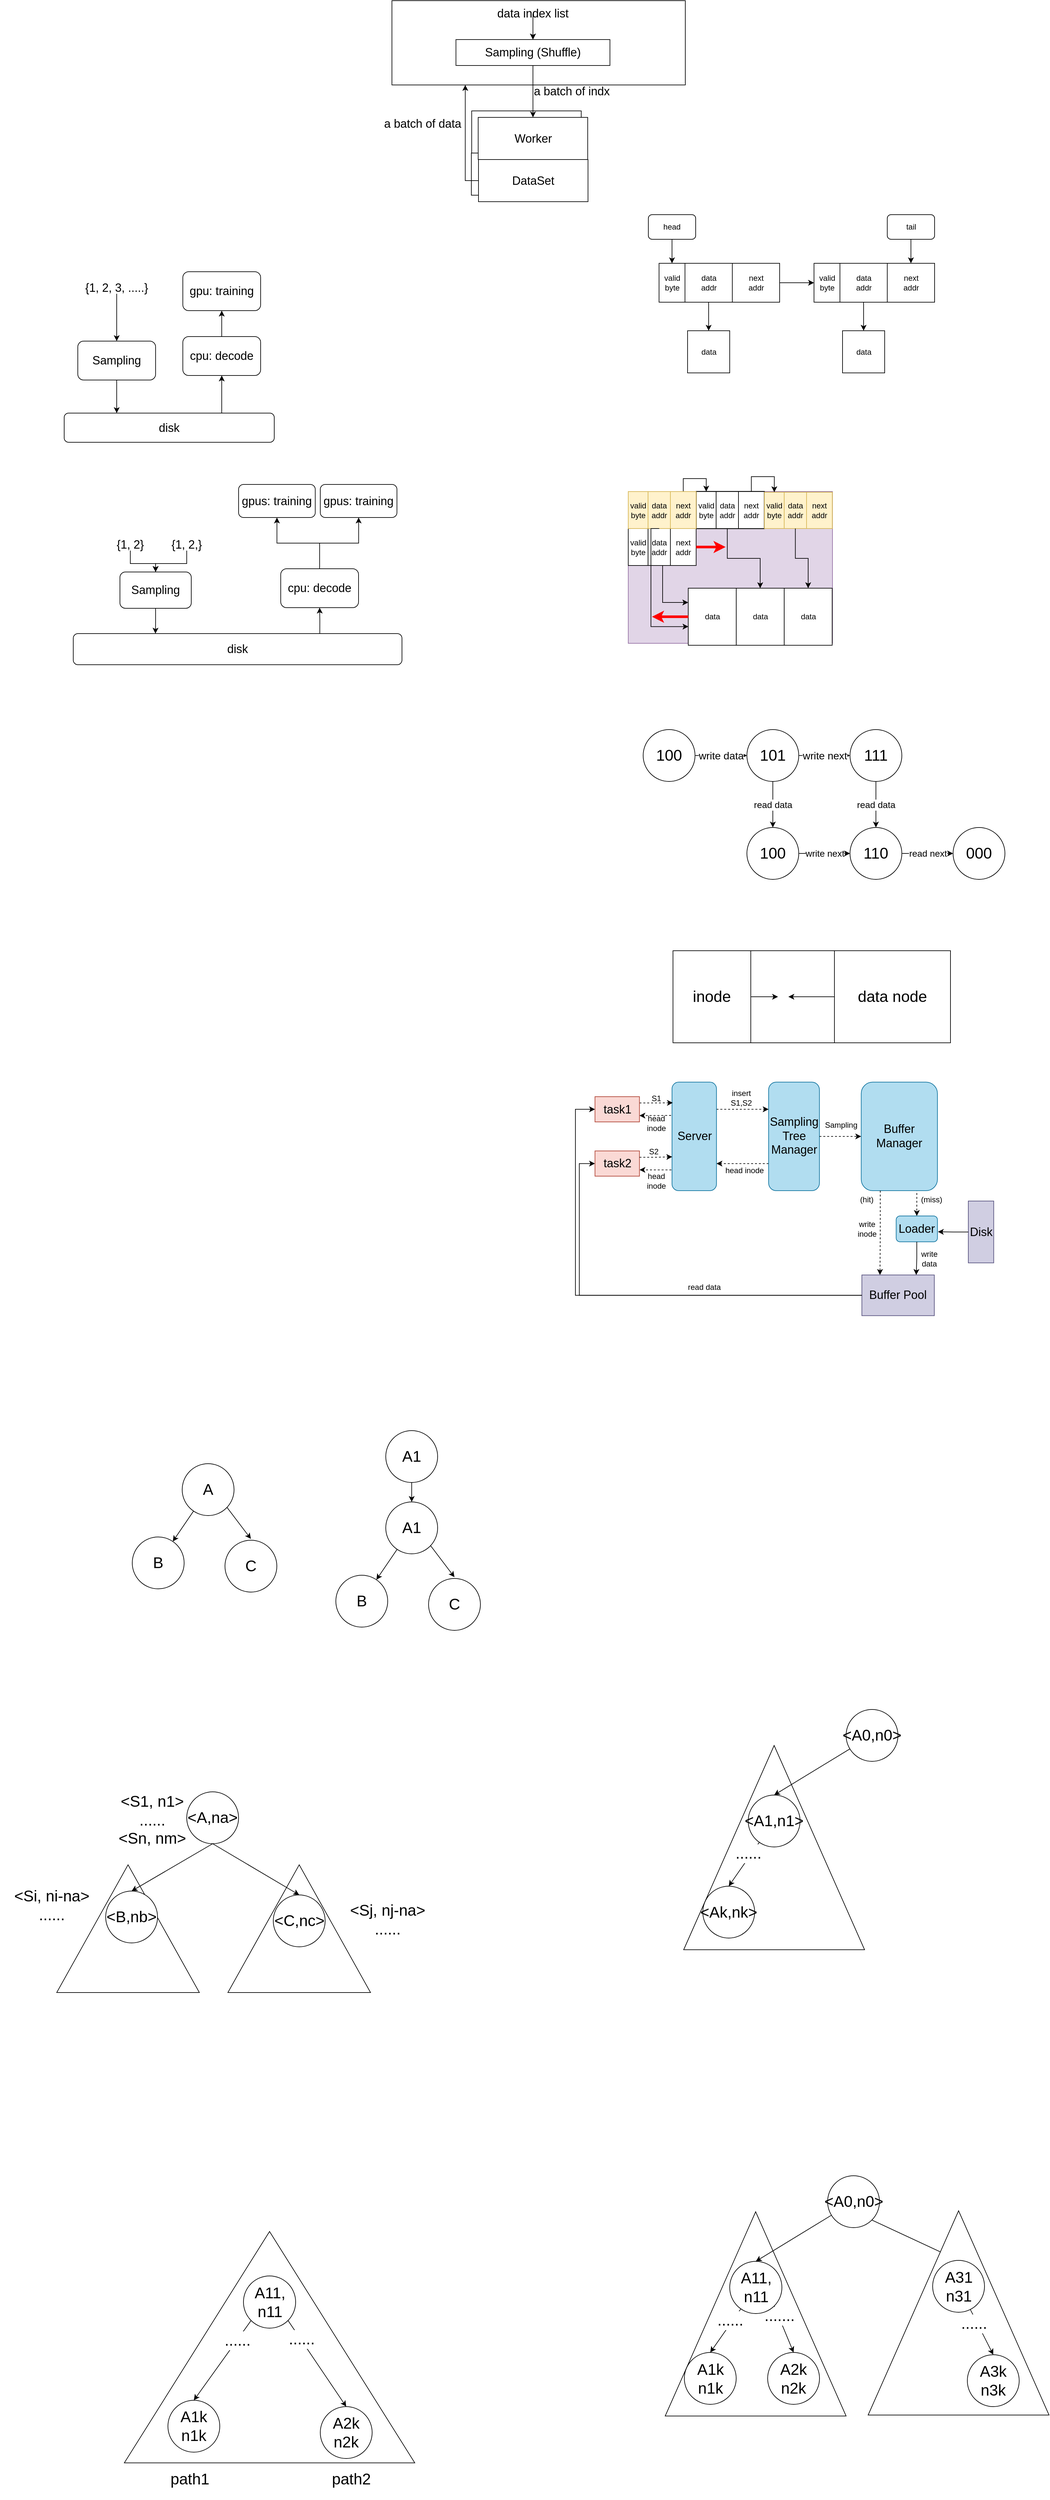 <mxfile version="14.4.8" type="github">
  <diagram id="9_1sO07OhJ9FRKc1vzgv" name="Page-1">
    <mxGraphModel dx="3430" dy="1028" grid="0" gridSize="10" guides="1" tooltips="1" connect="1" arrows="1" fold="1" page="1" pageScale="1" pageWidth="850" pageHeight="1100" math="0" shadow="0">
      <root>
        <mxCell id="0" />
        <mxCell id="1" parent="0" />
        <mxCell id="SUfjXleYzVx7mlDp0mHH-16" value="" style="triangle;whiteSpace=wrap;html=1;rotation=-90;" parent="1" vertex="1">
          <mxGeometry x="-496" y="2878" width="197" height="220" as="geometry" />
        </mxCell>
        <mxCell id="SUfjXleYzVx7mlDp0mHH-15" value="" style="triangle;whiteSpace=wrap;html=1;rotation=-90;" parent="1" vertex="1">
          <mxGeometry x="-760" y="2878" width="197" height="220" as="geometry" />
        </mxCell>
        <mxCell id="UMwyM1W5Pn3s6P2YmB9g-111" value="" style="rounded=0;whiteSpace=wrap;html=1;fillColor=#e1d5e7;strokeColor=#9673a6;" parent="1" vertex="1">
          <mxGeometry x="110" y="772" width="315" height="234" as="geometry" />
        </mxCell>
        <mxCell id="2XTefIz1HCk_Dmgl4uMw-26" value="" style="rounded=0;whiteSpace=wrap;html=1;" parent="1" vertex="1">
          <mxGeometry x="-254.49" y="15" width="452.49" height="130" as="geometry" />
        </mxCell>
        <mxCell id="2XTefIz1HCk_Dmgl4uMw-6" style="edgeStyle=orthogonalEdgeStyle;rounded=0;orthogonalLoop=1;jettySize=auto;html=1;entryX=0.5;entryY=0;entryDx=0;entryDy=0;" parent="1" source="2XTefIz1HCk_Dmgl4uMw-3" target="2XTefIz1HCk_Dmgl4uMw-5" edge="1">
          <mxGeometry relative="1" as="geometry" />
        </mxCell>
        <mxCell id="2XTefIz1HCk_Dmgl4uMw-15" value="" style="edgeStyle=orthogonalEdgeStyle;rounded=0;orthogonalLoop=1;jettySize=auto;html=1;" parent="1" source="2XTefIz1HCk_Dmgl4uMw-3" target="2XTefIz1HCk_Dmgl4uMw-5" edge="1">
          <mxGeometry relative="1" as="geometry" />
        </mxCell>
        <mxCell id="2XTefIz1HCk_Dmgl4uMw-3" value="&lt;font style=&quot;font-size: 18px&quot;&gt;data index list&lt;/font&gt;" style="text;html=1;strokeColor=none;fillColor=none;align=center;verticalAlign=middle;whiteSpace=wrap;rounded=0;" parent="1" vertex="1">
          <mxGeometry x="-112" y="35" width="150" as="geometry" />
        </mxCell>
        <mxCell id="2XTefIz1HCk_Dmgl4uMw-5" value="&lt;font style=&quot;font-size: 18px&quot;&gt;Sampling (Shuffle)&lt;/font&gt;" style="rounded=0;whiteSpace=wrap;html=1;" parent="1" vertex="1">
          <mxGeometry x="-155.75" y="75" width="237.5" height="40" as="geometry" />
        </mxCell>
        <mxCell id="2XTefIz1HCk_Dmgl4uMw-19" value="&lt;font style=&quot;font-size: 18px&quot;&gt;a batch of indx&lt;/font&gt;" style="text;html=1;strokeColor=none;fillColor=none;align=center;verticalAlign=middle;whiteSpace=wrap;rounded=0;" parent="1" vertex="1">
          <mxGeometry x="-52" y="155" width="150" as="geometry" />
        </mxCell>
        <mxCell id="2XTefIz1HCk_Dmgl4uMw-30" value="&lt;font style=&quot;font-size: 18px&quot;&gt;a batch of data&lt;/font&gt;" style="text;html=1;strokeColor=none;fillColor=none;align=center;verticalAlign=middle;whiteSpace=wrap;rounded=0;" parent="1" vertex="1">
          <mxGeometry x="-282" y="205" width="150" as="geometry" />
        </mxCell>
        <mxCell id="2XTefIz1HCk_Dmgl4uMw-40" value="" style="group" parent="1" vertex="1" connectable="0">
          <mxGeometry x="-132.0" y="185" width="179.92" height="140" as="geometry" />
        </mxCell>
        <mxCell id="2XTefIz1HCk_Dmgl4uMw-38" value="&lt;span style=&quot;font-size: 18px&quot;&gt;Worker&lt;/span&gt;" style="rounded=0;whiteSpace=wrap;html=1;" parent="2XTefIz1HCk_Dmgl4uMw-40" vertex="1">
          <mxGeometry y="65" width="168.91" height="65" as="geometry" />
        </mxCell>
        <mxCell id="2XTefIz1HCk_Dmgl4uMw-35" value="&lt;span style=&quot;font-size: 18px&quot;&gt;Worker&lt;/span&gt;" style="rounded=0;whiteSpace=wrap;html=1;" parent="2XTefIz1HCk_Dmgl4uMw-40" vertex="1">
          <mxGeometry x="0.55" width="168.91" height="65" as="geometry" />
        </mxCell>
        <mxCell id="2XTefIz1HCk_Dmgl4uMw-36" value="&lt;span style=&quot;font-size: 18px&quot;&gt;Worker&lt;/span&gt;" style="rounded=0;whiteSpace=wrap;html=1;" parent="2XTefIz1HCk_Dmgl4uMw-40" vertex="1">
          <mxGeometry x="10.55" y="10" width="168.91" height="65" as="geometry" />
        </mxCell>
        <mxCell id="2XTefIz1HCk_Dmgl4uMw-37" value="&lt;span style=&quot;font-size: 18px&quot;&gt;DataSet&lt;/span&gt;" style="rounded=0;whiteSpace=wrap;html=1;" parent="2XTefIz1HCk_Dmgl4uMw-40" vertex="1">
          <mxGeometry x="11.01" y="75" width="168.91" height="65" as="geometry" />
        </mxCell>
        <mxCell id="2XTefIz1HCk_Dmgl4uMw-39" style="edgeStyle=orthogonalEdgeStyle;rounded=0;orthogonalLoop=1;jettySize=auto;html=1;exitX=0.5;exitY=1;exitDx=0;exitDy=0;" parent="1" source="2XTefIz1HCk_Dmgl4uMw-5" target="2XTefIz1HCk_Dmgl4uMw-36" edge="1">
          <mxGeometry relative="1" as="geometry" />
        </mxCell>
        <mxCell id="2XTefIz1HCk_Dmgl4uMw-42" style="edgeStyle=orthogonalEdgeStyle;rounded=0;orthogonalLoop=1;jettySize=auto;html=1;entryX=0.25;entryY=1;entryDx=0;entryDy=0;" parent="1" source="2XTefIz1HCk_Dmgl4uMw-37" target="2XTefIz1HCk_Dmgl4uMw-26" edge="1">
          <mxGeometry relative="1" as="geometry">
            <Array as="points">
              <mxPoint x="-141" y="293" />
            </Array>
          </mxGeometry>
        </mxCell>
        <mxCell id="2XTefIz1HCk_Dmgl4uMw-68" value="&lt;font size=&quot;3&quot;&gt;write data&lt;/font&gt;" style="edgeStyle=orthogonalEdgeStyle;rounded=0;orthogonalLoop=1;jettySize=auto;html=1;entryX=0;entryY=0.5;entryDx=0;entryDy=0;" parent="1" source="2XTefIz1HCk_Dmgl4uMw-62" target="2XTefIz1HCk_Dmgl4uMw-63" edge="1">
          <mxGeometry relative="1" as="geometry">
            <Array as="points">
              <mxPoint x="290" y="1179" />
              <mxPoint x="290" y="1179" />
            </Array>
          </mxGeometry>
        </mxCell>
        <mxCell id="2XTefIz1HCk_Dmgl4uMw-62" value="&lt;font style=&quot;font-size: 24px&quot;&gt;100&lt;/font&gt;" style="ellipse;whiteSpace=wrap;html=1;aspect=fixed;" parent="1" vertex="1">
          <mxGeometry x="133" y="1139" width="80" height="80" as="geometry" />
        </mxCell>
        <mxCell id="2XTefIz1HCk_Dmgl4uMw-69" value="&lt;font size=&quot;3&quot;&gt;write next&lt;/font&gt;" style="edgeStyle=orthogonalEdgeStyle;rounded=0;orthogonalLoop=1;jettySize=auto;html=1;" parent="1" source="2XTefIz1HCk_Dmgl4uMw-63" target="2XTefIz1HCk_Dmgl4uMw-65" edge="1">
          <mxGeometry relative="1" as="geometry" />
        </mxCell>
        <mxCell id="2XTefIz1HCk_Dmgl4uMw-70" value="&lt;font style=&quot;font-size: 14px&quot;&gt;read data&lt;/font&gt;" style="edgeStyle=orthogonalEdgeStyle;rounded=0;orthogonalLoop=1;jettySize=auto;html=1;" parent="1" source="2XTefIz1HCk_Dmgl4uMw-63" target="2XTefIz1HCk_Dmgl4uMw-64" edge="1">
          <mxGeometry relative="1" as="geometry" />
        </mxCell>
        <mxCell id="2XTefIz1HCk_Dmgl4uMw-63" value="&lt;font style=&quot;font-size: 24px&quot;&gt;101&lt;/font&gt;" style="ellipse;whiteSpace=wrap;html=1;aspect=fixed;" parent="1" vertex="1">
          <mxGeometry x="293" y="1139" width="80" height="80" as="geometry" />
        </mxCell>
        <mxCell id="2XTefIz1HCk_Dmgl4uMw-71" value="&lt;font style=&quot;font-size: 14px&quot;&gt;write next&lt;/font&gt;" style="edgeStyle=orthogonalEdgeStyle;rounded=0;orthogonalLoop=1;jettySize=auto;html=1;" parent="1" source="2XTefIz1HCk_Dmgl4uMw-64" target="2XTefIz1HCk_Dmgl4uMw-66" edge="1">
          <mxGeometry relative="1" as="geometry" />
        </mxCell>
        <mxCell id="2XTefIz1HCk_Dmgl4uMw-64" value="&lt;font style=&quot;font-size: 24px&quot;&gt;100&lt;/font&gt;" style="ellipse;whiteSpace=wrap;html=1;aspect=fixed;" parent="1" vertex="1">
          <mxGeometry x="293" y="1290" width="80" height="80" as="geometry" />
        </mxCell>
        <mxCell id="2XTefIz1HCk_Dmgl4uMw-72" value="&lt;font style=&quot;font-size: 14px&quot;&gt;read data&lt;/font&gt;" style="edgeStyle=orthogonalEdgeStyle;rounded=0;orthogonalLoop=1;jettySize=auto;html=1;entryX=0.5;entryY=0;entryDx=0;entryDy=0;" parent="1" source="2XTefIz1HCk_Dmgl4uMw-65" target="2XTefIz1HCk_Dmgl4uMw-66" edge="1">
          <mxGeometry relative="1" as="geometry" />
        </mxCell>
        <mxCell id="2XTefIz1HCk_Dmgl4uMw-65" value="&lt;font style=&quot;font-size: 24px&quot;&gt;111&lt;/font&gt;" style="ellipse;whiteSpace=wrap;html=1;aspect=fixed;" parent="1" vertex="1">
          <mxGeometry x="452" y="1139" width="80" height="80" as="geometry" />
        </mxCell>
        <mxCell id="2XTefIz1HCk_Dmgl4uMw-74" value="&lt;font style=&quot;font-size: 14px&quot;&gt;read next&lt;/font&gt;" style="edgeStyle=orthogonalEdgeStyle;rounded=0;orthogonalLoop=1;jettySize=auto;html=1;entryX=0;entryY=0.5;entryDx=0;entryDy=0;" parent="1" source="2XTefIz1HCk_Dmgl4uMw-66" target="2XTefIz1HCk_Dmgl4uMw-67" edge="1">
          <mxGeometry relative="1" as="geometry" />
        </mxCell>
        <mxCell id="2XTefIz1HCk_Dmgl4uMw-66" value="&lt;font style=&quot;font-size: 24px&quot;&gt;110&lt;/font&gt;" style="ellipse;whiteSpace=wrap;html=1;aspect=fixed;" parent="1" vertex="1">
          <mxGeometry x="452" y="1290" width="80" height="80" as="geometry" />
        </mxCell>
        <mxCell id="2XTefIz1HCk_Dmgl4uMw-67" value="&lt;font style=&quot;font-size: 24px&quot;&gt;000&lt;/font&gt;" style="ellipse;whiteSpace=wrap;html=1;aspect=fixed;" parent="1" vertex="1">
          <mxGeometry x="611" y="1290" width="80" height="80" as="geometry" />
        </mxCell>
        <mxCell id="2XTefIz1HCk_Dmgl4uMw-75" value="" style="rounded=0;whiteSpace=wrap;html=1;" parent="1" vertex="1">
          <mxGeometry x="179" y="1480" width="367" height="142" as="geometry" />
        </mxCell>
        <mxCell id="2XTefIz1HCk_Dmgl4uMw-79" style="edgeStyle=orthogonalEdgeStyle;rounded=0;orthogonalLoop=1;jettySize=auto;html=1;exitX=1;exitY=0.5;exitDx=0;exitDy=0;" parent="1" source="2XTefIz1HCk_Dmgl4uMw-76" edge="1">
          <mxGeometry relative="1" as="geometry">
            <mxPoint x="341" y="1551" as="targetPoint" />
          </mxGeometry>
        </mxCell>
        <mxCell id="2XTefIz1HCk_Dmgl4uMw-76" value="&lt;font style=&quot;font-size: 24px&quot;&gt;inode&lt;/font&gt;" style="rounded=0;whiteSpace=wrap;html=1;" parent="1" vertex="1">
          <mxGeometry x="179" y="1480" width="120" height="142" as="geometry" />
        </mxCell>
        <mxCell id="2XTefIz1HCk_Dmgl4uMw-80" style="edgeStyle=orthogonalEdgeStyle;rounded=0;orthogonalLoop=1;jettySize=auto;html=1;exitX=0;exitY=0.5;exitDx=0;exitDy=0;" parent="1" source="2XTefIz1HCk_Dmgl4uMw-77" edge="1">
          <mxGeometry relative="1" as="geometry">
            <mxPoint x="357" y="1551" as="targetPoint" />
          </mxGeometry>
        </mxCell>
        <mxCell id="2XTefIz1HCk_Dmgl4uMw-77" value="&lt;font style=&quot;font-size: 24px&quot;&gt;data node&lt;/font&gt;" style="rounded=0;whiteSpace=wrap;html=1;" parent="1" vertex="1">
          <mxGeometry x="428" y="1480" width="179" height="142" as="geometry" />
        </mxCell>
        <mxCell id="2XTefIz1HCk_Dmgl4uMw-130" value="" style="group;dashed=1;" parent="1" vertex="1" connectable="0">
          <mxGeometry x="-29.5" y="1671" width="784" height="505" as="geometry" />
        </mxCell>
        <mxCell id="2XTefIz1HCk_Dmgl4uMw-94" value="" style="group" parent="2XTefIz1HCk_Dmgl4uMw-130" vertex="1" connectable="0">
          <mxGeometry x="166.6" y="8.757" width="617.4" height="430.077" as="geometry" />
        </mxCell>
        <mxCell id="aTnOA_zDQotvPiTWYEDN-35" value="" style="group" parent="2XTefIz1HCk_Dmgl4uMw-94" vertex="1" connectable="0">
          <mxGeometry x="23.52" y="2.919" width="432.88" height="322.324" as="geometry" />
        </mxCell>
        <mxCell id="yJNXj54gUiO6ep6xqXJO-11" style="edgeStyle=orthogonalEdgeStyle;rounded=0;orthogonalLoop=1;jettySize=auto;html=1;exitX=0;exitY=0.75;exitDx=0;exitDy=0;entryX=1;entryY=0.75;entryDx=0;entryDy=0;dashed=1;" edge="1" parent="aTnOA_zDQotvPiTWYEDN-35" source="geJMSuZulplkEZxOENzH-69" target="aTnOA_zDQotvPiTWYEDN-24">
          <mxGeometry relative="1" as="geometry" />
        </mxCell>
        <mxCell id="geJMSuZulplkEZxOENzH-69" value="&lt;font style=&quot;font-size: 18px&quot;&gt;Sampling Tree Manager&lt;/font&gt;" style="rounded=1;whiteSpace=wrap;html=1;fillColor=#b1ddf0;strokeColor=#10739e;" parent="aTnOA_zDQotvPiTWYEDN-35" vertex="1">
          <mxGeometry x="165.88" width="78.4" height="167.36" as="geometry" />
        </mxCell>
        <mxCell id="aTnOA_zDQotvPiTWYEDN-3" value="&lt;font style=&quot;font-size: 18px&quot;&gt;Loader&lt;br&gt;&lt;/font&gt;" style="rounded=1;whiteSpace=wrap;html=1;fillColor=#b1ddf0;strokeColor=#10739e;" parent="aTnOA_zDQotvPiTWYEDN-35" vertex="1">
          <mxGeometry x="362.6" y="206.321" width="63.7" height="39.894" as="geometry" />
        </mxCell>
        <mxCell id="yJNXj54gUiO6ep6xqXJO-10" style="edgeStyle=orthogonalEdgeStyle;rounded=0;orthogonalLoop=1;jettySize=auto;html=1;exitX=1;exitY=0.25;exitDx=0;exitDy=0;entryX=0;entryY=0.25;entryDx=0;entryDy=0;dashed=1;" edge="1" parent="aTnOA_zDQotvPiTWYEDN-35" source="aTnOA_zDQotvPiTWYEDN-24" target="geJMSuZulplkEZxOENzH-69">
          <mxGeometry relative="1" as="geometry" />
        </mxCell>
        <mxCell id="aTnOA_zDQotvPiTWYEDN-24" value="&lt;font style=&quot;font-size: 18px&quot;&gt;Server&lt;/font&gt;" style="rounded=1;whiteSpace=wrap;html=1;fillColor=#b1ddf0;strokeColor=#10739e;" parent="aTnOA_zDQotvPiTWYEDN-35" vertex="1">
          <mxGeometry x="16.88" width="68.6" height="167.36" as="geometry" />
        </mxCell>
        <mxCell id="yJNXj54gUiO6ep6xqXJO-17" style="edgeStyle=orthogonalEdgeStyle;rounded=0;orthogonalLoop=1;jettySize=auto;html=1;exitX=0.75;exitY=1;exitDx=0;exitDy=0;entryX=0.5;entryY=0;entryDx=0;entryDy=0;dashed=1;" edge="1" parent="aTnOA_zDQotvPiTWYEDN-35" source="aTnOA_zDQotvPiTWYEDN-2" target="aTnOA_zDQotvPiTWYEDN-3">
          <mxGeometry relative="1" as="geometry" />
        </mxCell>
        <mxCell id="aTnOA_zDQotvPiTWYEDN-2" value="&lt;font style=&quot;font-size: 18px&quot;&gt;Buffer&lt;br&gt;Manager&lt;br&gt;&lt;/font&gt;" style="rounded=1;whiteSpace=wrap;html=1;fillColor=#b1ddf0;strokeColor=#10739e;" parent="aTnOA_zDQotvPiTWYEDN-35" vertex="1">
          <mxGeometry x="308.7" width="117.6" height="167.36" as="geometry" />
        </mxCell>
        <mxCell id="aTnOA_zDQotvPiTWYEDN-17" style="edgeStyle=orthogonalEdgeStyle;rounded=0;orthogonalLoop=1;jettySize=auto;html=1;entryX=0;entryY=0.5;entryDx=0;entryDy=0;dashed=1;" parent="aTnOA_zDQotvPiTWYEDN-35" source="geJMSuZulplkEZxOENzH-69" target="aTnOA_zDQotvPiTWYEDN-2" edge="1">
          <mxGeometry relative="1" as="geometry" />
        </mxCell>
        <mxCell id="yJNXj54gUiO6ep6xqXJO-12" value="insert&lt;br&gt;S1,S2" style="text;html=1;align=center;verticalAlign=middle;resizable=0;points=[];autosize=1;" vertex="1" parent="aTnOA_zDQotvPiTWYEDN-35">
          <mxGeometry x="101.88" y="8.324" width="43" height="31" as="geometry" />
        </mxCell>
        <mxCell id="yJNXj54gUiO6ep6xqXJO-13" value="head inode" style="text;html=1;align=center;verticalAlign=middle;resizable=0;points=[];autosize=1;" vertex="1" parent="aTnOA_zDQotvPiTWYEDN-35">
          <mxGeometry x="93.38" y="127.324" width="69" height="18" as="geometry" />
        </mxCell>
        <mxCell id="yJNXj54gUiO6ep6xqXJO-14" value="read data" style="text;html=1;align=center;verticalAlign=middle;resizable=0;points=[];autosize=1;" vertex="1" parent="aTnOA_zDQotvPiTWYEDN-35">
          <mxGeometry x="35.88" y="307.324" width="60" height="18" as="geometry" />
        </mxCell>
        <mxCell id="yJNXj54gUiO6ep6xqXJO-18" value="Sampling" style="text;html=1;align=center;verticalAlign=middle;resizable=0;points=[];autosize=1;" vertex="1" parent="aTnOA_zDQotvPiTWYEDN-35">
          <mxGeometry x="246.88" y="57.324" width="60" height="18" as="geometry" />
        </mxCell>
        <mxCell id="yJNXj54gUiO6ep6xqXJO-21" value="write&lt;br&gt;inode" style="text;html=1;align=center;verticalAlign=middle;resizable=0;points=[];autosize=1;" vertex="1" parent="aTnOA_zDQotvPiTWYEDN-35">
          <mxGeometry x="296.88" y="210.764" width="40" height="31" as="geometry" />
        </mxCell>
        <mxCell id="yJNXj54gUiO6ep6xqXJO-22" value="write&lt;br&gt;data" style="text;html=1;align=center;verticalAlign=middle;resizable=0;points=[];autosize=1;" vertex="1" parent="aTnOA_zDQotvPiTWYEDN-35">
          <mxGeometry x="394.88" y="256.324" width="36" height="31" as="geometry" />
        </mxCell>
        <mxCell id="yJNXj54gUiO6ep6xqXJO-29" value="(hit)" style="text;html=1;strokeColor=none;fillColor=none;align=center;verticalAlign=middle;whiteSpace=wrap;rounded=0;dashed=1;" vertex="1" parent="aTnOA_zDQotvPiTWYEDN-35">
          <mxGeometry x="296.88" y="171.324" width="40" height="20" as="geometry" />
        </mxCell>
        <mxCell id="yJNXj54gUiO6ep6xqXJO-32" value="(miss)" style="text;html=1;strokeColor=none;fillColor=none;align=center;verticalAlign=middle;whiteSpace=wrap;rounded=0;dashed=1;" vertex="1" parent="aTnOA_zDQotvPiTWYEDN-35">
          <mxGeometry x="397.38" y="171.324" width="40" height="20" as="geometry" />
        </mxCell>
        <mxCell id="aTnOA_zDQotvPiTWYEDN-7" value="&lt;font style=&quot;font-size: 18px&quot;&gt;Disk&lt;/font&gt;" style="rounded=0;whiteSpace=wrap;html=1;fillColor=#d0cee2;strokeColor=#56517e;" parent="2XTefIz1HCk_Dmgl4uMw-94" vertex="1">
          <mxGeometry x="497.4" y="186.24" width="39.2" height="95.356" as="geometry" />
        </mxCell>
        <mxCell id="aTnOA_zDQotvPiTWYEDN-34" style="edgeStyle=orthogonalEdgeStyle;rounded=0;orthogonalLoop=1;jettySize=auto;html=1;entryX=1.01;entryY=0.612;entryDx=0;entryDy=0;entryPerimeter=0;" parent="2XTefIz1HCk_Dmgl4uMw-94" source="aTnOA_zDQotvPiTWYEDN-7" target="aTnOA_zDQotvPiTWYEDN-3" edge="1">
          <mxGeometry relative="1" as="geometry" />
        </mxCell>
        <mxCell id="2XTefIz1HCk_Dmgl4uMw-93" value="&lt;font style=&quot;font-size: 18px&quot;&gt;Buffer Pool&lt;/font&gt;" style="rounded=0;whiteSpace=wrap;html=1;fillColor=#d0cee2;strokeColor=#56517e;" parent="2XTefIz1HCk_Dmgl4uMw-94" vertex="1">
          <mxGeometry x="333.22" y="300.24" width="111.78" height="62.76" as="geometry" />
        </mxCell>
        <mxCell id="aTnOA_zDQotvPiTWYEDN-36" style="edgeStyle=orthogonalEdgeStyle;rounded=0;orthogonalLoop=1;jettySize=auto;html=1;entryX=0.75;entryY=0;entryDx=0;entryDy=0;" parent="2XTefIz1HCk_Dmgl4uMw-94" source="aTnOA_zDQotvPiTWYEDN-3" target="2XTefIz1HCk_Dmgl4uMw-93" edge="1">
          <mxGeometry relative="1" as="geometry" />
        </mxCell>
        <mxCell id="aTnOA_zDQotvPiTWYEDN-29" style="edgeStyle=orthogonalEdgeStyle;rounded=0;orthogonalLoop=1;jettySize=auto;html=1;exitX=0.25;exitY=1;exitDx=0;exitDy=0;entryX=0.25;entryY=0;entryDx=0;entryDy=0;dashed=1;" parent="2XTefIz1HCk_Dmgl4uMw-94" source="aTnOA_zDQotvPiTWYEDN-2" target="2XTefIz1HCk_Dmgl4uMw-93" edge="1">
          <mxGeometry relative="1" as="geometry" />
        </mxCell>
        <mxCell id="yJNXj54gUiO6ep6xqXJO-20" value="S2" style="text;html=1;align=center;verticalAlign=middle;resizable=0;points=[];autosize=1;" vertex="1" parent="2XTefIz1HCk_Dmgl4uMw-94">
          <mxGeometry x="-0.48" y="101.243" width="24" height="18" as="geometry" />
        </mxCell>
        <mxCell id="yJNXj54gUiO6ep6xqXJO-19" value="S1" style="text;html=1;align=center;verticalAlign=middle;resizable=0;points=[];autosize=1;" vertex="1" parent="2XTefIz1HCk_Dmgl4uMw-94">
          <mxGeometry x="3.4" y="19.243" width="24" height="18" as="geometry" />
        </mxCell>
        <mxCell id="yJNXj54gUiO6ep6xqXJO-25" value="head&lt;br&gt;inode" style="text;html=1;align=center;verticalAlign=middle;resizable=0;points=[];autosize=1;" vertex="1" parent="2XTefIz1HCk_Dmgl4uMw-94">
          <mxGeometry x="-4.6" y="50.243" width="40" height="31" as="geometry" />
        </mxCell>
        <mxCell id="yJNXj54gUiO6ep6xqXJO-27" value="" style="endArrow=classic;html=1;dashed=1;entryX=1;entryY=0.75;entryDx=0;entryDy=0;" edge="1" parent="2XTefIz1HCk_Dmgl4uMw-94" target="2XTefIz1HCk_Dmgl4uMw-96">
          <mxGeometry width="50" height="50" relative="1" as="geometry">
            <mxPoint x="39.4" y="138.243" as="sourcePoint" />
            <mxPoint x="52.4" y="150.243" as="targetPoint" />
          </mxGeometry>
        </mxCell>
        <mxCell id="yJNXj54gUiO6ep6xqXJO-28" value="head&lt;br&gt;inode" style="text;html=1;align=center;verticalAlign=middle;resizable=0;points=[];autosize=1;" vertex="1" parent="2XTefIz1HCk_Dmgl4uMw-94">
          <mxGeometry x="-4.6" y="139.243" width="40" height="31" as="geometry" />
        </mxCell>
        <mxCell id="yJNXj54gUiO6ep6xqXJO-23" style="edgeStyle=orthogonalEdgeStyle;rounded=0;orthogonalLoop=1;jettySize=auto;html=1;exitX=1;exitY=0.25;exitDx=0;exitDy=0;entryX=0.019;entryY=0.19;entryDx=0;entryDy=0;entryPerimeter=0;dashed=1;" edge="1" parent="2XTefIz1HCk_Dmgl4uMw-130" source="2XTefIz1HCk_Dmgl4uMw-95" target="aTnOA_zDQotvPiTWYEDN-24">
          <mxGeometry relative="1" as="geometry" />
        </mxCell>
        <mxCell id="2XTefIz1HCk_Dmgl4uMw-95" value="&lt;font style=&quot;font-size: 18px&quot;&gt;task1&lt;/font&gt;" style="rounded=0;whiteSpace=wrap;html=1;fillColor=#fad9d5;strokeColor=#ae4132;" parent="2XTefIz1HCk_Dmgl4uMw-130" vertex="1">
          <mxGeometry x="88.2" y="34.056" width="68.6" height="38.921" as="geometry" />
        </mxCell>
        <mxCell id="2XTefIz1HCk_Dmgl4uMw-96" value="&lt;font style=&quot;font-size: 18px&quot;&gt;task2&lt;/font&gt;" style="rounded=0;whiteSpace=wrap;html=1;fillColor=#fad9d5;strokeColor=#ae4132;" parent="2XTefIz1HCk_Dmgl4uMw-130" vertex="1">
          <mxGeometry x="88.2" y="117.736" width="68.6" height="38.921" as="geometry" />
        </mxCell>
        <mxCell id="2XTefIz1HCk_Dmgl4uMw-128" style="edgeStyle=orthogonalEdgeStyle;rounded=0;jumpSize=6;orthogonalLoop=1;jettySize=auto;html=1;entryX=0;entryY=0.5;entryDx=0;entryDy=0;startSize=6;endArrow=classic;endFill=1;endSize=6;exitX=0;exitY=0.5;exitDx=0;exitDy=0;" parent="2XTefIz1HCk_Dmgl4uMw-130" source="2XTefIz1HCk_Dmgl4uMw-93" target="2XTefIz1HCk_Dmgl4uMw-96" edge="1">
          <mxGeometry relative="1" as="geometry">
            <Array as="points">
              <mxPoint x="64" y="340" />
              <mxPoint x="64" y="137" />
            </Array>
            <mxPoint x="292.04" y="249.094" as="sourcePoint" />
          </mxGeometry>
        </mxCell>
        <mxCell id="2XTefIz1HCk_Dmgl4uMw-129" style="edgeStyle=orthogonalEdgeStyle;rounded=0;jumpSize=6;orthogonalLoop=1;jettySize=auto;html=1;entryX=0;entryY=0.5;entryDx=0;entryDy=0;startSize=6;endArrow=classic;endFill=1;endSize=6;exitX=0;exitY=0.5;exitDx=0;exitDy=0;" parent="2XTefIz1HCk_Dmgl4uMw-130" source="2XTefIz1HCk_Dmgl4uMw-93" target="2XTefIz1HCk_Dmgl4uMw-95" edge="1">
          <mxGeometry relative="1" as="geometry">
            <Array as="points">
              <mxPoint x="58" y="340" />
              <mxPoint x="58" y="54" />
            </Array>
          </mxGeometry>
        </mxCell>
        <mxCell id="yJNXj54gUiO6ep6xqXJO-26" style="edgeStyle=orthogonalEdgeStyle;rounded=0;orthogonalLoop=1;jettySize=auto;html=1;exitX=1;exitY=0.25;exitDx=0;exitDy=0;dashed=1;entryX=0.006;entryY=0.688;entryDx=0;entryDy=0;entryPerimeter=0;" edge="1" parent="2XTefIz1HCk_Dmgl4uMw-130" source="2XTefIz1HCk_Dmgl4uMw-96" target="aTnOA_zDQotvPiTWYEDN-24">
          <mxGeometry relative="1" as="geometry">
            <mxPoint x="195.5" y="127.381" as="targetPoint" />
          </mxGeometry>
        </mxCell>
        <mxCell id="UMwyM1W5Pn3s6P2YmB9g-53" value="" style="group" parent="1" vertex="1" connectable="0">
          <mxGeometry x="110" y="772" width="425" height="260" as="geometry" />
        </mxCell>
        <mxCell id="UMwyM1W5Pn3s6P2YmB9g-77" value="" style="group;strokeWidth=2;shadow=0;fillColor=#f5f5f5;strokeColor=#666666;fontColor=#333333;" parent="UMwyM1W5Pn3s6P2YmB9g-53" vertex="1" connectable="0">
          <mxGeometry x="105" width="104.73" height="57" as="geometry" />
        </mxCell>
        <mxCell id="UMwyM1W5Pn3s6P2YmB9g-125" value="" style="group" parent="UMwyM1W5Pn3s6P2YmB9g-77" vertex="1" connectable="0">
          <mxGeometry width="104.73" height="57" as="geometry" />
        </mxCell>
        <mxCell id="UMwyM1W5Pn3s6P2YmB9g-73" value="valid&lt;br&gt;byte" style="rounded=0;whiteSpace=wrap;html=1;" parent="UMwyM1W5Pn3s6P2YmB9g-125" vertex="1">
          <mxGeometry width="30.538" height="57" as="geometry" />
        </mxCell>
        <mxCell id="UMwyM1W5Pn3s6P2YmB9g-74" value="data&lt;br&gt;addr" style="rounded=0;whiteSpace=wrap;html=1;" parent="UMwyM1W5Pn3s6P2YmB9g-125" vertex="1">
          <mxGeometry x="30.54" width="34.46" height="57" as="geometry" />
        </mxCell>
        <mxCell id="UMwyM1W5Pn3s6P2YmB9g-75" value="next&lt;br&gt;addr" style="rounded=0;whiteSpace=wrap;html=1;" parent="UMwyM1W5Pn3s6P2YmB9g-125" vertex="1">
          <mxGeometry x="65" width="39.73" height="57" as="geometry" />
        </mxCell>
        <mxCell id="UMwyM1W5Pn3s6P2YmB9g-79" value="data" style="rounded=0;whiteSpace=wrap;html=1;" parent="UMwyM1W5Pn3s6P2YmB9g-53" vertex="1">
          <mxGeometry x="166.54" y="149" width="74" height="88" as="geometry" />
        </mxCell>
        <mxCell id="UMwyM1W5Pn3s6P2YmB9g-91" value="data" style="rounded=0;whiteSpace=wrap;html=1;" parent="UMwyM1W5Pn3s6P2YmB9g-53" vertex="1">
          <mxGeometry x="240.54" y="149" width="74" height="88" as="geometry" />
        </mxCell>
        <mxCell id="UMwyM1W5Pn3s6P2YmB9g-92" value="data" style="rounded=0;whiteSpace=wrap;html=1;" parent="UMwyM1W5Pn3s6P2YmB9g-53" vertex="1">
          <mxGeometry x="92.54" y="149" width="74" height="88" as="geometry" />
        </mxCell>
        <mxCell id="UMwyM1W5Pn3s6P2YmB9g-94" value="" style="group;fillColor=#fff2cc;strokeColor=#d6b656;" parent="UMwyM1W5Pn3s6P2YmB9g-53" vertex="1" connectable="0">
          <mxGeometry x="210" y="1" width="104.73" height="56" as="geometry" />
        </mxCell>
        <mxCell id="UMwyM1W5Pn3s6P2YmB9g-95" value="valid&lt;br&gt;byte" style="rounded=0;whiteSpace=wrap;html=1;fillColor=#fff2cc;strokeColor=#d6b656;" parent="UMwyM1W5Pn3s6P2YmB9g-94" vertex="1">
          <mxGeometry width="30.538" height="56" as="geometry" />
        </mxCell>
        <mxCell id="UMwyM1W5Pn3s6P2YmB9g-96" value="data&lt;br&gt;addr" style="rounded=0;whiteSpace=wrap;html=1;fillColor=#fff2cc;strokeColor=#d6b656;" parent="UMwyM1W5Pn3s6P2YmB9g-94" vertex="1">
          <mxGeometry x="30.54" width="34.46" height="56" as="geometry" />
        </mxCell>
        <mxCell id="UMwyM1W5Pn3s6P2YmB9g-97" value="next&lt;br&gt;addr" style="rounded=0;whiteSpace=wrap;html=1;fillColor=#fff2cc;strokeColor=#d6b656;" parent="UMwyM1W5Pn3s6P2YmB9g-94" vertex="1">
          <mxGeometry x="65.0" width="39.73" height="56" as="geometry" />
        </mxCell>
        <mxCell id="UMwyM1W5Pn3s6P2YmB9g-99" value="" style="group" parent="UMwyM1W5Pn3s6P2YmB9g-53" vertex="1" connectable="0">
          <mxGeometry y="57" width="104.73" height="57" as="geometry" />
        </mxCell>
        <mxCell id="UMwyM1W5Pn3s6P2YmB9g-100" value="valid&lt;br&gt;byte" style="rounded=0;whiteSpace=wrap;html=1;" parent="UMwyM1W5Pn3s6P2YmB9g-99" vertex="1">
          <mxGeometry width="30.538" height="57" as="geometry" />
        </mxCell>
        <mxCell id="UMwyM1W5Pn3s6P2YmB9g-101" value="data&lt;br&gt;addr" style="rounded=0;whiteSpace=wrap;html=1;" parent="UMwyM1W5Pn3s6P2YmB9g-99" vertex="1">
          <mxGeometry x="30.54" width="34.46" height="57" as="geometry" />
        </mxCell>
        <mxCell id="UMwyM1W5Pn3s6P2YmB9g-102" value="next&lt;br&gt;addr" style="rounded=0;whiteSpace=wrap;html=1;" parent="UMwyM1W5Pn3s6P2YmB9g-99" vertex="1">
          <mxGeometry x="65" width="39.73" height="57" as="geometry" />
        </mxCell>
        <mxCell id="UMwyM1W5Pn3s6P2YmB9g-107" style="edgeStyle=orthogonalEdgeStyle;rounded=0;orthogonalLoop=1;jettySize=auto;html=1;" parent="UMwyM1W5Pn3s6P2YmB9g-53" source="UMwyM1W5Pn3s6P2YmB9g-96" target="UMwyM1W5Pn3s6P2YmB9g-91" edge="1">
          <mxGeometry relative="1" as="geometry" />
        </mxCell>
        <mxCell id="UMwyM1W5Pn3s6P2YmB9g-108" style="edgeStyle=orthogonalEdgeStyle;rounded=0;orthogonalLoop=1;jettySize=auto;html=1;exitX=0.5;exitY=1;exitDx=0;exitDy=0;" parent="UMwyM1W5Pn3s6P2YmB9g-53" source="UMwyM1W5Pn3s6P2YmB9g-74" target="UMwyM1W5Pn3s6P2YmB9g-79" edge="1">
          <mxGeometry relative="1" as="geometry" />
        </mxCell>
        <mxCell id="UMwyM1W5Pn3s6P2YmB9g-119" style="edgeStyle=orthogonalEdgeStyle;rounded=0;orthogonalLoop=1;jettySize=auto;html=1;entryX=0.5;entryY=0;entryDx=0;entryDy=0;" parent="UMwyM1W5Pn3s6P2YmB9g-53" source="UMwyM1W5Pn3s6P2YmB9g-57" target="UMwyM1W5Pn3s6P2YmB9g-73" edge="1">
          <mxGeometry relative="1" as="geometry">
            <Array as="points">
              <mxPoint x="85" y="-20" />
              <mxPoint x="120" y="-20" />
            </Array>
          </mxGeometry>
        </mxCell>
        <mxCell id="UMwyM1W5Pn3s6P2YmB9g-120" style="edgeStyle=orthogonalEdgeStyle;rounded=0;orthogonalLoop=1;jettySize=auto;html=1;entryX=0.5;entryY=0;entryDx=0;entryDy=0;" parent="UMwyM1W5Pn3s6P2YmB9g-53" source="UMwyM1W5Pn3s6P2YmB9g-75" target="UMwyM1W5Pn3s6P2YmB9g-95" edge="1">
          <mxGeometry relative="1" as="geometry">
            <Array as="points">
              <mxPoint x="190" y="-23" />
              <mxPoint x="225" y="-23" />
            </Array>
          </mxGeometry>
        </mxCell>
        <mxCell id="UMwyM1W5Pn3s6P2YmB9g-54" value="" style="group;strokeWidth=3;" parent="UMwyM1W5Pn3s6P2YmB9g-53" vertex="1" connectable="0">
          <mxGeometry width="142" height="57" as="geometry" />
        </mxCell>
        <mxCell id="UMwyM1W5Pn3s6P2YmB9g-55" value="valid&lt;br&gt;byte" style="rounded=0;whiteSpace=wrap;html=1;fillColor=#fff2cc;strokeColor=#d6b656;" parent="UMwyM1W5Pn3s6P2YmB9g-54" vertex="1">
          <mxGeometry width="30.538" height="57" as="geometry" />
        </mxCell>
        <mxCell id="UMwyM1W5Pn3s6P2YmB9g-56" value="data&lt;br&gt;addr" style="rounded=0;whiteSpace=wrap;html=1;fillColor=#fff2cc;strokeColor=#d6b656;" parent="UMwyM1W5Pn3s6P2YmB9g-54" vertex="1">
          <mxGeometry x="30.54" width="34.46" height="57" as="geometry" />
        </mxCell>
        <mxCell id="UMwyM1W5Pn3s6P2YmB9g-57" value="next&lt;br&gt;addr" style="rounded=0;whiteSpace=wrap;html=1;fillColor=#fff2cc;strokeColor=#d6b656;" parent="UMwyM1W5Pn3s6P2YmB9g-54" vertex="1">
          <mxGeometry x="65" width="39.73" height="57" as="geometry" />
        </mxCell>
        <mxCell id="UMwyM1W5Pn3s6P2YmB9g-123" style="edgeStyle=orthogonalEdgeStyle;rounded=0;orthogonalLoop=1;jettySize=auto;html=1;entryX=0;entryY=0.25;entryDx=0;entryDy=0;" parent="UMwyM1W5Pn3s6P2YmB9g-53" source="UMwyM1W5Pn3s6P2YmB9g-101" target="UMwyM1W5Pn3s6P2YmB9g-92" edge="1">
          <mxGeometry relative="1" as="geometry">
            <Array as="points">
              <mxPoint x="53" y="171" />
            </Array>
          </mxGeometry>
        </mxCell>
        <mxCell id="geJMSuZulplkEZxOENzH-82" style="edgeStyle=orthogonalEdgeStyle;rounded=0;orthogonalLoop=1;jettySize=auto;html=1;exitX=0.5;exitY=0;exitDx=0;exitDy=0;entryX=0.004;entryY=0.673;entryDx=0;entryDy=0;entryPerimeter=0;strokeWidth=1;" parent="UMwyM1W5Pn3s6P2YmB9g-53" source="UMwyM1W5Pn3s6P2YmB9g-101" target="UMwyM1W5Pn3s6P2YmB9g-92" edge="1">
          <mxGeometry relative="1" as="geometry">
            <Array as="points">
              <mxPoint x="35" y="57" />
              <mxPoint x="35" y="208" />
            </Array>
          </mxGeometry>
        </mxCell>
        <mxCell id="2XTefIz1HCk_Dmgl4uMw-46" value="" style="group" parent="1" vertex="1" connectable="0">
          <mxGeometry x="157.5" y="420" width="186" height="60" as="geometry" />
        </mxCell>
        <mxCell id="2XTefIz1HCk_Dmgl4uMw-43" value="valid&lt;br&gt;byte" style="rounded=0;whiteSpace=wrap;html=1;" parent="2XTefIz1HCk_Dmgl4uMw-46" vertex="1">
          <mxGeometry width="40" height="60" as="geometry" />
        </mxCell>
        <mxCell id="2XTefIz1HCk_Dmgl4uMw-44" value="data&lt;br&gt;addr" style="rounded=0;whiteSpace=wrap;html=1;" parent="2XTefIz1HCk_Dmgl4uMw-46" vertex="1">
          <mxGeometry x="40" width="73" height="60" as="geometry" />
        </mxCell>
        <mxCell id="2XTefIz1HCk_Dmgl4uMw-45" value="next&lt;br&gt;addr" style="rounded=0;whiteSpace=wrap;html=1;" parent="2XTefIz1HCk_Dmgl4uMw-46" vertex="1">
          <mxGeometry x="113" width="73" height="60" as="geometry" />
        </mxCell>
        <mxCell id="2XTefIz1HCk_Dmgl4uMw-47" value="" style="group" parent="1" vertex="1" connectable="0">
          <mxGeometry x="396.5" y="420" width="186" height="60" as="geometry" />
        </mxCell>
        <mxCell id="2XTefIz1HCk_Dmgl4uMw-48" value="valid&lt;br&gt;byte" style="rounded=0;whiteSpace=wrap;html=1;" parent="2XTefIz1HCk_Dmgl4uMw-47" vertex="1">
          <mxGeometry width="40" height="60" as="geometry" />
        </mxCell>
        <mxCell id="2XTefIz1HCk_Dmgl4uMw-49" value="data&lt;br&gt;addr" style="rounded=0;whiteSpace=wrap;html=1;" parent="2XTefIz1HCk_Dmgl4uMw-47" vertex="1">
          <mxGeometry x="40" width="73" height="60" as="geometry" />
        </mxCell>
        <mxCell id="2XTefIz1HCk_Dmgl4uMw-50" value="next&lt;br&gt;addr" style="rounded=0;whiteSpace=wrap;html=1;" parent="2XTefIz1HCk_Dmgl4uMw-47" vertex="1">
          <mxGeometry x="113" width="73" height="60" as="geometry" />
        </mxCell>
        <mxCell id="2XTefIz1HCk_Dmgl4uMw-52" style="edgeStyle=orthogonalEdgeStyle;rounded=0;orthogonalLoop=1;jettySize=auto;html=1;entryX=0;entryY=0.5;entryDx=0;entryDy=0;" parent="1" source="2XTefIz1HCk_Dmgl4uMw-45" target="2XTefIz1HCk_Dmgl4uMw-48" edge="1">
          <mxGeometry relative="1" as="geometry" />
        </mxCell>
        <mxCell id="2XTefIz1HCk_Dmgl4uMw-53" style="edgeStyle=orthogonalEdgeStyle;rounded=0;orthogonalLoop=1;jettySize=auto;html=1;" parent="1" source="2XTefIz1HCk_Dmgl4uMw-44" target="2XTefIz1HCk_Dmgl4uMw-54" edge="1">
          <mxGeometry relative="1" as="geometry">
            <mxPoint x="234" y="518.944" as="targetPoint" />
          </mxGeometry>
        </mxCell>
        <mxCell id="2XTefIz1HCk_Dmgl4uMw-56" style="edgeStyle=orthogonalEdgeStyle;rounded=0;orthogonalLoop=1;jettySize=auto;html=1;entryX=0.5;entryY=0;entryDx=0;entryDy=0;" parent="1" source="2XTefIz1HCk_Dmgl4uMw-49" target="2XTefIz1HCk_Dmgl4uMw-55" edge="1">
          <mxGeometry relative="1" as="geometry" />
        </mxCell>
        <mxCell id="2XTefIz1HCk_Dmgl4uMw-59" style="edgeStyle=orthogonalEdgeStyle;rounded=0;orthogonalLoop=1;jettySize=auto;html=1;" parent="1" source="2XTefIz1HCk_Dmgl4uMw-58" target="2XTefIz1HCk_Dmgl4uMw-43" edge="1">
          <mxGeometry relative="1" as="geometry" />
        </mxCell>
        <mxCell id="2XTefIz1HCk_Dmgl4uMw-58" value="head" style="rounded=1;whiteSpace=wrap;html=1;" parent="1" vertex="1">
          <mxGeometry x="141" y="345" width="73" height="38" as="geometry" />
        </mxCell>
        <mxCell id="2XTefIz1HCk_Dmgl4uMw-61" style="edgeStyle=orthogonalEdgeStyle;rounded=0;orthogonalLoop=1;jettySize=auto;html=1;entryX=0.5;entryY=0;entryDx=0;entryDy=0;" parent="1" source="2XTefIz1HCk_Dmgl4uMw-60" target="2XTefIz1HCk_Dmgl4uMw-50" edge="1">
          <mxGeometry relative="1" as="geometry" />
        </mxCell>
        <mxCell id="2XTefIz1HCk_Dmgl4uMw-60" value="tail" style="rounded=1;whiteSpace=wrap;html=1;" parent="1" vertex="1">
          <mxGeometry x="509.5" y="345" width="73" height="38" as="geometry" />
        </mxCell>
        <mxCell id="2XTefIz1HCk_Dmgl4uMw-54" value="data" style="whiteSpace=wrap;html=1;aspect=fixed;" parent="1" vertex="1">
          <mxGeometry x="201.5" y="524" width="65" height="65" as="geometry" />
        </mxCell>
        <mxCell id="2XTefIz1HCk_Dmgl4uMw-55" value="data" style="whiteSpace=wrap;html=1;aspect=fixed;" parent="1" vertex="1">
          <mxGeometry x="440.5" y="524" width="65" height="65" as="geometry" />
        </mxCell>
        <mxCell id="geJMSuZulplkEZxOENzH-7" style="edgeStyle=orthogonalEdgeStyle;rounded=0;orthogonalLoop=1;jettySize=auto;html=1;exitX=0.75;exitY=0;exitDx=0;exitDy=0;" parent="1" source="geJMSuZulplkEZxOENzH-1" target="geJMSuZulplkEZxOENzH-2" edge="1">
          <mxGeometry relative="1" as="geometry" />
        </mxCell>
        <mxCell id="geJMSuZulplkEZxOENzH-1" value="&lt;font style=&quot;font-size: 18px&quot;&gt;disk&lt;/font&gt;" style="rounded=1;whiteSpace=wrap;html=1;" parent="1" vertex="1">
          <mxGeometry x="-760" y="651" width="324" height="45" as="geometry" />
        </mxCell>
        <mxCell id="geJMSuZulplkEZxOENzH-13" style="edgeStyle=orthogonalEdgeStyle;rounded=0;orthogonalLoop=1;jettySize=auto;html=1;entryX=0.5;entryY=1;entryDx=0;entryDy=0;" parent="1" source="geJMSuZulplkEZxOENzH-2" target="geJMSuZulplkEZxOENzH-11" edge="1">
          <mxGeometry relative="1" as="geometry" />
        </mxCell>
        <mxCell id="geJMSuZulplkEZxOENzH-2" value="&lt;font style=&quot;font-size: 18px&quot;&gt;cpu: decode&lt;/font&gt;" style="rounded=1;whiteSpace=wrap;html=1;" parent="1" vertex="1">
          <mxGeometry x="-577" y="533" width="120" height="60" as="geometry" />
        </mxCell>
        <mxCell id="geJMSuZulplkEZxOENzH-6" style="edgeStyle=orthogonalEdgeStyle;rounded=0;orthogonalLoop=1;jettySize=auto;html=1;entryX=0.25;entryY=0;entryDx=0;entryDy=0;" parent="1" source="geJMSuZulplkEZxOENzH-3" target="geJMSuZulplkEZxOENzH-1" edge="1">
          <mxGeometry relative="1" as="geometry" />
        </mxCell>
        <mxCell id="geJMSuZulplkEZxOENzH-3" value="&lt;font style=&quot;font-size: 18px&quot;&gt;Sampling&lt;/font&gt;" style="rounded=1;whiteSpace=wrap;html=1;" parent="1" vertex="1">
          <mxGeometry x="-739" y="540" width="120" height="60" as="geometry" />
        </mxCell>
        <mxCell id="geJMSuZulplkEZxOENzH-5" style="edgeStyle=orthogonalEdgeStyle;rounded=0;orthogonalLoop=1;jettySize=auto;html=1;" parent="1" source="geJMSuZulplkEZxOENzH-4" target="geJMSuZulplkEZxOENzH-3" edge="1">
          <mxGeometry relative="1" as="geometry" />
        </mxCell>
        <mxCell id="geJMSuZulplkEZxOENzH-4" value="&lt;font style=&quot;font-size: 18px&quot;&gt;{1, 2, 3, .....}&lt;/font&gt;" style="text;html=1;strokeColor=none;fillColor=none;align=center;verticalAlign=middle;whiteSpace=wrap;rounded=0;" parent="1" vertex="1">
          <mxGeometry x="-742" y="448" width="126" height="19" as="geometry" />
        </mxCell>
        <mxCell id="geJMSuZulplkEZxOENzH-11" value="&lt;span style=&quot;font-size: 18px&quot;&gt;gpu: training&lt;/span&gt;" style="rounded=1;whiteSpace=wrap;html=1;" parent="1" vertex="1">
          <mxGeometry x="-577" y="433" width="120" height="60" as="geometry" />
        </mxCell>
        <mxCell id="geJMSuZulplkEZxOENzH-66" style="edgeStyle=orthogonalEdgeStyle;rounded=0;orthogonalLoop=1;jettySize=auto;html=1;exitX=0.75;exitY=0;exitDx=0;exitDy=0;entryX=0.5;entryY=1;entryDx=0;entryDy=0;" parent="1" source="geJMSuZulplkEZxOENzH-23" target="geJMSuZulplkEZxOENzH-64" edge="1">
          <mxGeometry relative="1" as="geometry" />
        </mxCell>
        <mxCell id="geJMSuZulplkEZxOENzH-23" value="&lt;font style=&quot;font-size: 18px&quot;&gt;disk&lt;/font&gt;" style="rounded=1;whiteSpace=wrap;html=1;" parent="1" vertex="1">
          <mxGeometry x="-746" y="991" width="507" height="48" as="geometry" />
        </mxCell>
        <mxCell id="geJMSuZulplkEZxOENzH-63" style="edgeStyle=orthogonalEdgeStyle;rounded=0;orthogonalLoop=1;jettySize=auto;html=1;entryX=0.25;entryY=0;entryDx=0;entryDy=0;" parent="1" source="geJMSuZulplkEZxOENzH-27" target="geJMSuZulplkEZxOENzH-23" edge="1">
          <mxGeometry relative="1" as="geometry" />
        </mxCell>
        <mxCell id="geJMSuZulplkEZxOENzH-27" value="&lt;font style=&quot;font-size: 18px&quot;&gt;Sampling&lt;/font&gt;" style="rounded=1;whiteSpace=wrap;html=1;" parent="1" vertex="1">
          <mxGeometry x="-674" y="896" width="110" height="56" as="geometry" />
        </mxCell>
        <mxCell id="geJMSuZulplkEZxOENzH-62" style="edgeStyle=orthogonalEdgeStyle;rounded=0;orthogonalLoop=1;jettySize=auto;html=1;entryX=0.5;entryY=0;entryDx=0;entryDy=0;" parent="1" source="geJMSuZulplkEZxOENzH-29" target="geJMSuZulplkEZxOENzH-27" edge="1">
          <mxGeometry relative="1" as="geometry" />
        </mxCell>
        <mxCell id="geJMSuZulplkEZxOENzH-29" value="&lt;font style=&quot;font-size: 18px&quot;&gt;{1, 2,}&lt;/font&gt;" style="text;html=1;strokeColor=none;fillColor=none;align=center;verticalAlign=middle;whiteSpace=wrap;rounded=0;" parent="1" vertex="1">
          <mxGeometry x="-634" y="844" width="126" height="19" as="geometry" />
        </mxCell>
        <mxCell id="geJMSuZulplkEZxOENzH-30" value="&lt;span style=&quot;font-size: 18px&quot;&gt;gpus: training&lt;/span&gt;" style="rounded=1;whiteSpace=wrap;html=1;" parent="1" vertex="1">
          <mxGeometry x="-491" y="761" width="118.25" height="51" as="geometry" />
        </mxCell>
        <mxCell id="geJMSuZulplkEZxOENzH-32" style="edgeStyle=orthogonalEdgeStyle;rounded=0;orthogonalLoop=1;jettySize=auto;html=1;exitX=0.5;exitY=1;exitDx=0;exitDy=0;" parent="1" source="geJMSuZulplkEZxOENzH-29" target="geJMSuZulplkEZxOENzH-29" edge="1">
          <mxGeometry relative="1" as="geometry" />
        </mxCell>
        <mxCell id="geJMSuZulplkEZxOENzH-61" style="edgeStyle=orthogonalEdgeStyle;rounded=0;orthogonalLoop=1;jettySize=auto;html=1;entryX=0.5;entryY=0;entryDx=0;entryDy=0;" parent="1" source="geJMSuZulplkEZxOENzH-35" target="geJMSuZulplkEZxOENzH-27" edge="1">
          <mxGeometry relative="1" as="geometry" />
        </mxCell>
        <mxCell id="geJMSuZulplkEZxOENzH-35" value="&lt;font style=&quot;font-size: 18px&quot;&gt;{1, 2}&lt;/font&gt;" style="text;html=1;strokeColor=none;fillColor=none;align=center;verticalAlign=middle;whiteSpace=wrap;rounded=0;" parent="1" vertex="1">
          <mxGeometry x="-721" y="844" width="126" height="19" as="geometry" />
        </mxCell>
        <mxCell id="geJMSuZulplkEZxOENzH-56" value="&lt;span style=&quot;font-size: 18px&quot;&gt;gpus: training&lt;/span&gt;" style="rounded=1;whiteSpace=wrap;html=1;" parent="1" vertex="1">
          <mxGeometry x="-365" y="761" width="118.25" height="51" as="geometry" />
        </mxCell>
        <mxCell id="geJMSuZulplkEZxOENzH-67" style="edgeStyle=orthogonalEdgeStyle;rounded=0;orthogonalLoop=1;jettySize=auto;html=1;" parent="1" source="geJMSuZulplkEZxOENzH-64" target="geJMSuZulplkEZxOENzH-30" edge="1">
          <mxGeometry relative="1" as="geometry" />
        </mxCell>
        <mxCell id="geJMSuZulplkEZxOENzH-68" style="edgeStyle=orthogonalEdgeStyle;rounded=0;orthogonalLoop=1;jettySize=auto;html=1;" parent="1" source="geJMSuZulplkEZxOENzH-64" target="geJMSuZulplkEZxOENzH-56" edge="1">
          <mxGeometry relative="1" as="geometry" />
        </mxCell>
        <mxCell id="geJMSuZulplkEZxOENzH-64" value="&lt;font style=&quot;font-size: 18px&quot;&gt;cpu: decode&lt;/font&gt;" style="rounded=1;whiteSpace=wrap;html=1;" parent="1" vertex="1">
          <mxGeometry x="-426" y="891" width="120" height="60" as="geometry" />
        </mxCell>
        <mxCell id="geJMSuZulplkEZxOENzH-81" style="edgeStyle=orthogonalEdgeStyle;rounded=0;orthogonalLoop=1;jettySize=auto;html=1;strokeColor=#FF0000;strokeWidth=4;" parent="1" source="UMwyM1W5Pn3s6P2YmB9g-102" edge="1">
          <mxGeometry relative="1" as="geometry">
            <mxPoint x="260.207" y="857.5" as="targetPoint" />
          </mxGeometry>
        </mxCell>
        <mxCell id="geJMSuZulplkEZxOENzH-83" style="edgeStyle=orthogonalEdgeStyle;rounded=0;orthogonalLoop=1;jettySize=auto;html=1;strokeWidth=4;strokeColor=#FF0000;" parent="1" source="UMwyM1W5Pn3s6P2YmB9g-92" edge="1">
          <mxGeometry relative="1" as="geometry">
            <mxPoint x="146.552" y="965" as="targetPoint" />
          </mxGeometry>
        </mxCell>
        <mxCell id="SUfjXleYzVx7mlDp0mHH-12" style="edgeStyle=none;rounded=0;orthogonalLoop=1;jettySize=auto;html=1;exitX=0.5;exitY=1;exitDx=0;exitDy=0;entryX=0.5;entryY=0;entryDx=0;entryDy=0;" parent="1" source="t9B4WzXMWVXbMn8woM9a-14" target="SUfjXleYzVx7mlDp0mHH-11" edge="1">
          <mxGeometry relative="1" as="geometry" />
        </mxCell>
        <mxCell id="SUfjXleYzVx7mlDp0mHH-17" style="edgeStyle=none;rounded=0;orthogonalLoop=1;jettySize=auto;html=1;exitX=0.5;exitY=1;exitDx=0;exitDy=0;entryX=0.5;entryY=0;entryDx=0;entryDy=0;" parent="1" source="t9B4WzXMWVXbMn8woM9a-14" target="SUfjXleYzVx7mlDp0mHH-13" edge="1">
          <mxGeometry relative="1" as="geometry" />
        </mxCell>
        <mxCell id="t9B4WzXMWVXbMn8woM9a-14" value="&lt;span style=&quot;font-size: 24px&quot;&gt;&amp;lt;A,na&amp;gt;&lt;/span&gt;" style="ellipse;whiteSpace=wrap;html=1;aspect=fixed;" parent="1" vertex="1">
          <mxGeometry x="-571" y="2777" width="80" height="80" as="geometry" />
        </mxCell>
        <mxCell id="SUfjXleYzVx7mlDp0mHH-6" style="rounded=0;orthogonalLoop=1;jettySize=auto;html=1;" parent="1" source="SUfjXleYzVx7mlDp0mHH-1" target="SUfjXleYzVx7mlDp0mHH-3" edge="1">
          <mxGeometry relative="1" as="geometry" />
        </mxCell>
        <mxCell id="SUfjXleYzVx7mlDp0mHH-7" style="edgeStyle=none;rounded=0;orthogonalLoop=1;jettySize=auto;html=1;exitX=1;exitY=1;exitDx=0;exitDy=0;entryX=0.5;entryY=0;entryDx=0;entryDy=0;" parent="1" edge="1">
          <mxGeometry relative="1" as="geometry">
            <mxPoint x="-509.716" y="2337.284" as="sourcePoint" />
            <mxPoint x="-472" y="2387.0" as="targetPoint" />
          </mxGeometry>
        </mxCell>
        <mxCell id="SUfjXleYzVx7mlDp0mHH-1" value="&lt;span style=&quot;font-size: 24px&quot;&gt;A&lt;/span&gt;" style="ellipse;whiteSpace=wrap;html=1;aspect=fixed;" parent="1" vertex="1">
          <mxGeometry x="-578" y="2271" width="80" height="80" as="geometry" />
        </mxCell>
        <mxCell id="SUfjXleYzVx7mlDp0mHH-3" value="&lt;span style=&quot;font-size: 24px&quot;&gt;B&lt;/span&gt;" style="ellipse;whiteSpace=wrap;html=1;aspect=fixed;" parent="1" vertex="1">
          <mxGeometry x="-655" y="2384" width="80" height="80" as="geometry" />
        </mxCell>
        <mxCell id="SUfjXleYzVx7mlDp0mHH-4" value="&lt;span style=&quot;font-size: 24px&quot;&gt;C&lt;/span&gt;" style="ellipse;whiteSpace=wrap;html=1;aspect=fixed;" parent="1" vertex="1">
          <mxGeometry x="-512" y="2389" width="80" height="80" as="geometry" />
        </mxCell>
        <mxCell id="SUfjXleYzVx7mlDp0mHH-8" value="&lt;font&gt;&lt;font style=&quot;font-size: 24px&quot;&gt;&lt;br&gt;&amp;lt;S1, n1&amp;gt;&lt;br&gt;......&lt;br&gt;&amp;lt;Sn, nm&amp;gt;&lt;/font&gt;&lt;br&gt;&lt;/font&gt;" style="text;html=1;strokeColor=none;fillColor=none;align=center;verticalAlign=middle;whiteSpace=wrap;rounded=0;" parent="1" vertex="1">
          <mxGeometry x="-704" y="2766" width="160" height="80" as="geometry" />
        </mxCell>
        <mxCell id="SUfjXleYzVx7mlDp0mHH-11" value="&lt;span style=&quot;font-size: 24px&quot;&gt;&amp;lt;B,nb&amp;gt;&lt;/span&gt;" style="ellipse;whiteSpace=wrap;html=1;aspect=fixed;" parent="1" vertex="1">
          <mxGeometry x="-696" y="2930" width="80" height="80" as="geometry" />
        </mxCell>
        <mxCell id="SUfjXleYzVx7mlDp0mHH-13" value="&lt;span style=&quot;font-size: 24px&quot;&gt;&amp;lt;C,nc&amp;gt;&lt;/span&gt;" style="ellipse;whiteSpace=wrap;html=1;aspect=fixed;" parent="1" vertex="1">
          <mxGeometry x="-437.5" y="2936" width="80" height="80" as="geometry" />
        </mxCell>
        <mxCell id="SUfjXleYzVx7mlDp0mHH-18" value="&lt;font&gt;&lt;font style=&quot;font-size: 24px&quot;&gt;&lt;br&gt;&amp;lt;Si, ni-na&amp;gt;&lt;br&gt;......&lt;br&gt;&lt;/font&gt;&lt;br&gt;&lt;/font&gt;" style="text;html=1;strokeColor=none;fillColor=none;align=center;verticalAlign=middle;whiteSpace=wrap;rounded=0;" parent="1" vertex="1">
          <mxGeometry x="-859" y="2905" width="160" height="80" as="geometry" />
        </mxCell>
        <mxCell id="SUfjXleYzVx7mlDp0mHH-19" value="&lt;font&gt;&lt;font style=&quot;font-size: 24px&quot;&gt;&lt;br&gt;&amp;lt;Sj, nj-na&amp;gt;&lt;br&gt;......&lt;br&gt;&lt;/font&gt;&lt;br&gt;&lt;/font&gt;" style="text;html=1;strokeColor=none;fillColor=none;align=center;verticalAlign=middle;whiteSpace=wrap;rounded=0;" parent="1" vertex="1">
          <mxGeometry x="-341" y="2927" width="160" height="80" as="geometry" />
        </mxCell>
        <mxCell id="SUfjXleYzVx7mlDp0mHH-56" value="" style="triangle;whiteSpace=wrap;html=1;rotation=-90;" parent="1" vertex="1">
          <mxGeometry x="177.5" y="2723.5" width="315" height="279" as="geometry" />
        </mxCell>
        <mxCell id="SUfjXleYzVx7mlDp0mHH-60" style="edgeStyle=none;rounded=0;orthogonalLoop=1;jettySize=auto;html=1;entryX=0.5;entryY=0;entryDx=0;entryDy=0;strokeWidth=1;" parent="1" source="SUfjXleYzVx7mlDp0mHH-58" target="SUfjXleYzVx7mlDp0mHH-59" edge="1">
          <mxGeometry relative="1" as="geometry" />
        </mxCell>
        <mxCell id="SUfjXleYzVx7mlDp0mHH-61" value="&lt;font style=&quot;font-size: 24px&quot;&gt;......&lt;/font&gt;" style="edgeLabel;html=1;align=center;verticalAlign=middle;resizable=0;points=[];" parent="SUfjXleYzVx7mlDp0mHH-60" vertex="1" connectable="0">
          <mxGeometry x="-0.456" y="-4" relative="1" as="geometry">
            <mxPoint x="-1" y="1" as="offset" />
          </mxGeometry>
        </mxCell>
        <mxCell id="SUfjXleYzVx7mlDp0mHH-58" value="&lt;span style=&quot;font-size: 24px&quot;&gt;&amp;lt;A1,n1&amp;gt;&lt;/span&gt;" style="ellipse;whiteSpace=wrap;html=1;aspect=fixed;" parent="1" vertex="1">
          <mxGeometry x="295" y="2782" width="80" height="80" as="geometry" />
        </mxCell>
        <mxCell id="SUfjXleYzVx7mlDp0mHH-59" value="&lt;span style=&quot;font-size: 24px&quot;&gt;&amp;lt;Ak,nk&amp;gt;&lt;/span&gt;" style="ellipse;whiteSpace=wrap;html=1;aspect=fixed;" parent="1" vertex="1">
          <mxGeometry x="225" y="2922.5" width="80" height="80" as="geometry" />
        </mxCell>
        <mxCell id="SUfjXleYzVx7mlDp0mHH-63" style="edgeStyle=none;rounded=0;orthogonalLoop=1;jettySize=auto;html=1;entryX=0.5;entryY=0;entryDx=0;entryDy=0;strokeColor=#000000;strokeWidth=1;" parent="1" source="SUfjXleYzVx7mlDp0mHH-62" target="SUfjXleYzVx7mlDp0mHH-58" edge="1">
          <mxGeometry relative="1" as="geometry" />
        </mxCell>
        <mxCell id="SUfjXleYzVx7mlDp0mHH-62" value="&lt;span style=&quot;font-size: 24px&quot;&gt;&amp;lt;A0,n0&amp;gt;&lt;/span&gt;" style="ellipse;whiteSpace=wrap;html=1;aspect=fixed;" parent="1" vertex="1">
          <mxGeometry x="446" y="2650" width="80" height="80" as="geometry" />
        </mxCell>
        <mxCell id="SUfjXleYzVx7mlDp0mHH-64" value="" style="triangle;whiteSpace=wrap;html=1;rotation=-90;" parent="1" vertex="1">
          <mxGeometry x="149" y="3442.5" width="315" height="279" as="geometry" />
        </mxCell>
        <mxCell id="SUfjXleYzVx7mlDp0mHH-65" style="edgeStyle=none;rounded=0;orthogonalLoop=1;jettySize=auto;html=1;entryX=0.5;entryY=0;entryDx=0;entryDy=0;strokeWidth=1;" parent="1" source="SUfjXleYzVx7mlDp0mHH-67" target="SUfjXleYzVx7mlDp0mHH-68" edge="1">
          <mxGeometry relative="1" as="geometry" />
        </mxCell>
        <mxCell id="SUfjXleYzVx7mlDp0mHH-66" value="&lt;font style=&quot;font-size: 24px&quot;&gt;......&lt;/font&gt;" style="edgeLabel;html=1;align=center;verticalAlign=middle;resizable=0;points=[];" parent="SUfjXleYzVx7mlDp0mHH-65" vertex="1" connectable="0">
          <mxGeometry x="-0.456" y="-4" relative="1" as="geometry">
            <mxPoint x="-1" y="1" as="offset" />
          </mxGeometry>
        </mxCell>
        <mxCell id="SUfjXleYzVx7mlDp0mHH-91" style="edgeStyle=none;rounded=0;orthogonalLoop=1;jettySize=auto;html=1;exitX=1;exitY=1;exitDx=0;exitDy=0;entryX=0.5;entryY=0;entryDx=0;entryDy=0;strokeColor=#000000;strokeWidth=1;" parent="1" source="SUfjXleYzVx7mlDp0mHH-67" target="SUfjXleYzVx7mlDp0mHH-90" edge="1">
          <mxGeometry relative="1" as="geometry" />
        </mxCell>
        <mxCell id="SUfjXleYzVx7mlDp0mHH-92" value="&lt;font style=&quot;font-size: 24px&quot;&gt;.......&lt;/font&gt;" style="edgeLabel;html=1;align=center;verticalAlign=middle;resizable=0;points=[];" parent="SUfjXleYzVx7mlDp0mHH-91" vertex="1" connectable="0">
          <mxGeometry x="-0.565" y="1" relative="1" as="geometry">
            <mxPoint as="offset" />
          </mxGeometry>
        </mxCell>
        <mxCell id="SUfjXleYzVx7mlDp0mHH-67" value="&lt;span style=&quot;font-size: 24px&quot;&gt;A11,&lt;br&gt;n11&lt;/span&gt;" style="ellipse;whiteSpace=wrap;html=1;aspect=fixed;" parent="1" vertex="1">
          <mxGeometry x="266.5" y="3501" width="80.5" height="80.5" as="geometry" />
        </mxCell>
        <mxCell id="SUfjXleYzVx7mlDp0mHH-68" value="&lt;span style=&quot;font-size: 24px&quot;&gt;A1k&lt;br&gt;n1k&lt;br&gt;&lt;/span&gt;" style="ellipse;whiteSpace=wrap;html=1;aspect=fixed;" parent="1" vertex="1">
          <mxGeometry x="196.5" y="3641.5" width="80" height="80" as="geometry" />
        </mxCell>
        <mxCell id="SUfjXleYzVx7mlDp0mHH-69" style="edgeStyle=none;rounded=0;orthogonalLoop=1;jettySize=auto;html=1;entryX=0.5;entryY=0;entryDx=0;entryDy=0;strokeColor=#000000;strokeWidth=1;" parent="1" source="SUfjXleYzVx7mlDp0mHH-70" target="SUfjXleYzVx7mlDp0mHH-67" edge="1">
          <mxGeometry relative="1" as="geometry" />
        </mxCell>
        <mxCell id="SUfjXleYzVx7mlDp0mHH-76" style="edgeStyle=none;rounded=0;orthogonalLoop=1;jettySize=auto;html=1;exitX=1;exitY=1;exitDx=0;exitDy=0;entryX=0.5;entryY=0;entryDx=0;entryDy=0;strokeColor=#000000;strokeWidth=1;" parent="1" source="SUfjXleYzVx7mlDp0mHH-70" target="SUfjXleYzVx7mlDp0mHH-74" edge="1">
          <mxGeometry relative="1" as="geometry" />
        </mxCell>
        <mxCell id="SUfjXleYzVx7mlDp0mHH-70" value="&lt;span style=&quot;font-size: 24px&quot;&gt;&amp;lt;A0,n0&amp;gt;&lt;/span&gt;" style="ellipse;whiteSpace=wrap;html=1;aspect=fixed;" parent="1" vertex="1">
          <mxGeometry x="417.5" y="3369" width="80" height="80" as="geometry" />
        </mxCell>
        <mxCell id="SUfjXleYzVx7mlDp0mHH-71" value="" style="triangle;whiteSpace=wrap;html=1;rotation=-90;" parent="1" vertex="1">
          <mxGeometry x="462" y="3441" width="315" height="279" as="geometry" />
        </mxCell>
        <mxCell id="SUfjXleYzVx7mlDp0mHH-72" style="edgeStyle=none;rounded=0;orthogonalLoop=1;jettySize=auto;html=1;entryX=0.5;entryY=0;entryDx=0;entryDy=0;strokeWidth=1;" parent="1" source="SUfjXleYzVx7mlDp0mHH-74" target="SUfjXleYzVx7mlDp0mHH-75" edge="1">
          <mxGeometry relative="1" as="geometry" />
        </mxCell>
        <mxCell id="SUfjXleYzVx7mlDp0mHH-73" value="&lt;font style=&quot;font-size: 24px&quot;&gt;......&lt;/font&gt;" style="edgeLabel;html=1;align=center;verticalAlign=middle;resizable=0;points=[];" parent="SUfjXleYzVx7mlDp0mHH-72" vertex="1" connectable="0">
          <mxGeometry x="-0.456" y="-4" relative="1" as="geometry">
            <mxPoint x="-1" y="1" as="offset" />
          </mxGeometry>
        </mxCell>
        <mxCell id="SUfjXleYzVx7mlDp0mHH-74" value="&lt;span style=&quot;font-size: 24px&quot;&gt;A31&lt;br&gt;n31&lt;/span&gt;" style="ellipse;whiteSpace=wrap;html=1;aspect=fixed;" parent="1" vertex="1">
          <mxGeometry x="579.5" y="3499.5" width="80" height="80" as="geometry" />
        </mxCell>
        <mxCell id="SUfjXleYzVx7mlDp0mHH-75" value="&lt;span style=&quot;font-size: 24px&quot;&gt;A3k&lt;br&gt;n3k&lt;br&gt;&lt;/span&gt;" style="ellipse;whiteSpace=wrap;html=1;aspect=fixed;" parent="1" vertex="1">
          <mxGeometry x="633" y="3645" width="80" height="80" as="geometry" />
        </mxCell>
        <mxCell id="SUfjXleYzVx7mlDp0mHH-90" value="&lt;span style=&quot;font-size: 24px&quot;&gt;A2k&lt;br&gt;n2k&lt;br&gt;&lt;/span&gt;" style="ellipse;whiteSpace=wrap;html=1;aspect=fixed;" parent="1" vertex="1">
          <mxGeometry x="325" y="3641.5" width="80" height="80" as="geometry" />
        </mxCell>
        <mxCell id="SUfjXleYzVx7mlDp0mHH-103" value="" style="group" parent="1" vertex="1" connectable="0">
          <mxGeometry x="-583" y="3447" width="417" height="421" as="geometry" />
        </mxCell>
        <mxCell id="SUfjXleYzVx7mlDp0mHH-95" value="" style="triangle;whiteSpace=wrap;html=1;rotation=-90;" parent="SUfjXleYzVx7mlDp0mHH-103" vertex="1">
          <mxGeometry x="-38.63" y="-37.63" width="356.75" height="448" as="geometry" />
        </mxCell>
        <mxCell id="SUfjXleYzVx7mlDp0mHH-105" style="edgeStyle=none;rounded=0;orthogonalLoop=1;jettySize=auto;html=1;exitX=0;exitY=1;exitDx=0;exitDy=0;entryX=0.5;entryY=0;entryDx=0;entryDy=0;strokeColor=#000000;strokeWidth=1;" parent="SUfjXleYzVx7mlDp0mHH-103" source="SUfjXleYzVx7mlDp0mHH-100" target="SUfjXleYzVx7mlDp0mHH-101" edge="1">
          <mxGeometry relative="1" as="geometry" />
        </mxCell>
        <mxCell id="SUfjXleYzVx7mlDp0mHH-106" value="&lt;font style=&quot;font-size: 24px&quot;&gt;......&lt;/font&gt;" style="edgeLabel;html=1;align=center;verticalAlign=middle;resizable=0;points=[];" parent="SUfjXleYzVx7mlDp0mHH-105" vertex="1" connectable="0">
          <mxGeometry x="-0.502" y="1" relative="1" as="geometry">
            <mxPoint y="-1" as="offset" />
          </mxGeometry>
        </mxCell>
        <mxCell id="SUfjXleYzVx7mlDp0mHH-100" value="&lt;span style=&quot;font-size: 24px&quot;&gt;A11,&lt;br&gt;n11&lt;/span&gt;" style="ellipse;whiteSpace=wrap;html=1;aspect=fixed;" parent="SUfjXleYzVx7mlDp0mHH-103" vertex="1">
          <mxGeometry x="99.5" y="76.5" width="80.5" height="80.5" as="geometry" />
        </mxCell>
        <mxCell id="SUfjXleYzVx7mlDp0mHH-101" value="&lt;span style=&quot;font-size: 24px&quot;&gt;A1k&lt;br&gt;n1k&lt;br&gt;&lt;/span&gt;" style="ellipse;whiteSpace=wrap;html=1;aspect=fixed;" parent="SUfjXleYzVx7mlDp0mHH-103" vertex="1">
          <mxGeometry x="-17" y="268.28" width="80" height="80" as="geometry" />
        </mxCell>
        <mxCell id="SUfjXleYzVx7mlDp0mHH-102" value="&lt;span style=&quot;font-size: 24px&quot;&gt;A2k&lt;br&gt;n2k&lt;br&gt;&lt;/span&gt;" style="ellipse;whiteSpace=wrap;html=1;aspect=fixed;" parent="SUfjXleYzVx7mlDp0mHH-103" vertex="1">
          <mxGeometry x="218" y="278" width="80" height="80" as="geometry" />
        </mxCell>
        <mxCell id="SUfjXleYzVx7mlDp0mHH-98" style="edgeStyle=none;rounded=0;orthogonalLoop=1;jettySize=auto;html=1;exitX=1;exitY=1;exitDx=0;exitDy=0;entryX=0.5;entryY=0;entryDx=0;entryDy=0;strokeColor=#000000;strokeWidth=1;" parent="SUfjXleYzVx7mlDp0mHH-103" source="SUfjXleYzVx7mlDp0mHH-100" target="SUfjXleYzVx7mlDp0mHH-102" edge="1">
          <mxGeometry relative="1" as="geometry" />
        </mxCell>
        <mxCell id="SUfjXleYzVx7mlDp0mHH-99" value="&lt;font style=&quot;font-size: 24px&quot;&gt;......&lt;/font&gt;" style="edgeLabel;html=1;align=center;verticalAlign=middle;resizable=0;points=[];" parent="SUfjXleYzVx7mlDp0mHH-98" vertex="1" connectable="0">
          <mxGeometry x="-0.565" y="1" relative="1" as="geometry">
            <mxPoint as="offset" />
          </mxGeometry>
        </mxCell>
        <mxCell id="SUfjXleYzVx7mlDp0mHH-107" value="&lt;font style=&quot;font-size: 24px&quot;&gt;path1&lt;/font&gt;" style="text;html=1;strokeColor=none;fillColor=none;align=center;verticalAlign=middle;whiteSpace=wrap;rounded=0;" parent="SUfjXleYzVx7mlDp0mHH-103" vertex="1">
          <mxGeometry x="-3" y="380" width="40" height="20" as="geometry" />
        </mxCell>
        <mxCell id="SUfjXleYzVx7mlDp0mHH-110" value="&lt;font style=&quot;font-size: 24px&quot;&gt;path2&lt;/font&gt;" style="text;html=1;strokeColor=none;fillColor=none;align=center;verticalAlign=middle;whiteSpace=wrap;rounded=0;" parent="SUfjXleYzVx7mlDp0mHH-103" vertex="1">
          <mxGeometry x="246" y="380" width="40" height="20" as="geometry" />
        </mxCell>
        <mxCell id="SUfjXleYzVx7mlDp0mHH-111" style="rounded=0;orthogonalLoop=1;jettySize=auto;html=1;" parent="1" source="SUfjXleYzVx7mlDp0mHH-113" target="SUfjXleYzVx7mlDp0mHH-114" edge="1">
          <mxGeometry relative="1" as="geometry" />
        </mxCell>
        <mxCell id="SUfjXleYzVx7mlDp0mHH-112" style="edgeStyle=none;rounded=0;orthogonalLoop=1;jettySize=auto;html=1;exitX=1;exitY=1;exitDx=0;exitDy=0;entryX=0.5;entryY=0;entryDx=0;entryDy=0;" parent="1" edge="1">
          <mxGeometry relative="1" as="geometry">
            <mxPoint x="-195.716" y="2396.284" as="sourcePoint" />
            <mxPoint x="-158" y="2446.0" as="targetPoint" />
          </mxGeometry>
        </mxCell>
        <mxCell id="SUfjXleYzVx7mlDp0mHH-113" value="&lt;span style=&quot;font-size: 24px&quot;&gt;A1&lt;/span&gt;" style="ellipse;whiteSpace=wrap;html=1;aspect=fixed;" parent="1" vertex="1">
          <mxGeometry x="-264" y="2330" width="80" height="80" as="geometry" />
        </mxCell>
        <mxCell id="SUfjXleYzVx7mlDp0mHH-114" value="&lt;span style=&quot;font-size: 24px&quot;&gt;B&lt;/span&gt;" style="ellipse;whiteSpace=wrap;html=1;aspect=fixed;" parent="1" vertex="1">
          <mxGeometry x="-341" y="2443" width="80" height="80" as="geometry" />
        </mxCell>
        <mxCell id="SUfjXleYzVx7mlDp0mHH-115" value="&lt;span style=&quot;font-size: 24px&quot;&gt;C&lt;/span&gt;" style="ellipse;whiteSpace=wrap;html=1;aspect=fixed;" parent="1" vertex="1">
          <mxGeometry x="-198" y="2448" width="80" height="80" as="geometry" />
        </mxCell>
        <mxCell id="SUfjXleYzVx7mlDp0mHH-117" style="edgeStyle=none;rounded=0;orthogonalLoop=1;jettySize=auto;html=1;exitX=0.5;exitY=1;exitDx=0;exitDy=0;strokeColor=#000000;strokeWidth=1;" parent="1" source="SUfjXleYzVx7mlDp0mHH-116" target="SUfjXleYzVx7mlDp0mHH-113" edge="1">
          <mxGeometry relative="1" as="geometry" />
        </mxCell>
        <mxCell id="SUfjXleYzVx7mlDp0mHH-116" value="&lt;span style=&quot;font-size: 24px&quot;&gt;A1&lt;/span&gt;" style="ellipse;whiteSpace=wrap;html=1;aspect=fixed;" parent="1" vertex="1">
          <mxGeometry x="-264" y="2220" width="80" height="80" as="geometry" />
        </mxCell>
        <mxCell id="yJNXj54gUiO6ep6xqXJO-24" value="" style="endArrow=classic;html=1;dashed=1;entryX=1;entryY=0.75;entryDx=0;entryDy=0;" edge="1" parent="1" target="2XTefIz1HCk_Dmgl4uMw-95">
          <mxGeometry width="50" height="50" relative="1" as="geometry">
            <mxPoint x="176" y="1734" as="sourcePoint" />
            <mxPoint x="223" y="1793" as="targetPoint" />
          </mxGeometry>
        </mxCell>
      </root>
    </mxGraphModel>
  </diagram>
</mxfile>
